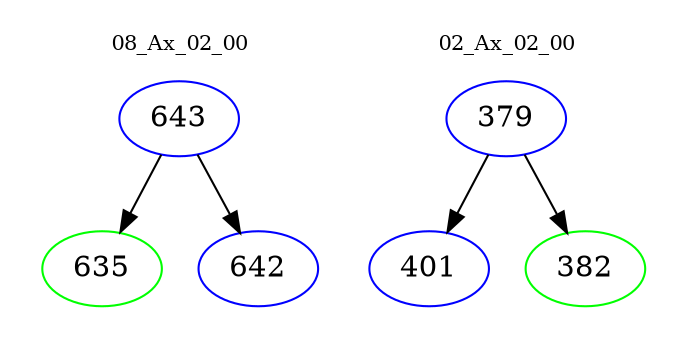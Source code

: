 digraph{
subgraph cluster_0 {
color = white
label = "08_Ax_02_00";
fontsize=10;
T0_643 [label="643", color="blue"]
T0_643 -> T0_635 [color="black"]
T0_635 [label="635", color="green"]
T0_643 -> T0_642 [color="black"]
T0_642 [label="642", color="blue"]
}
subgraph cluster_1 {
color = white
label = "02_Ax_02_00";
fontsize=10;
T1_379 [label="379", color="blue"]
T1_379 -> T1_401 [color="black"]
T1_401 [label="401", color="blue"]
T1_379 -> T1_382 [color="black"]
T1_382 [label="382", color="green"]
}
}
